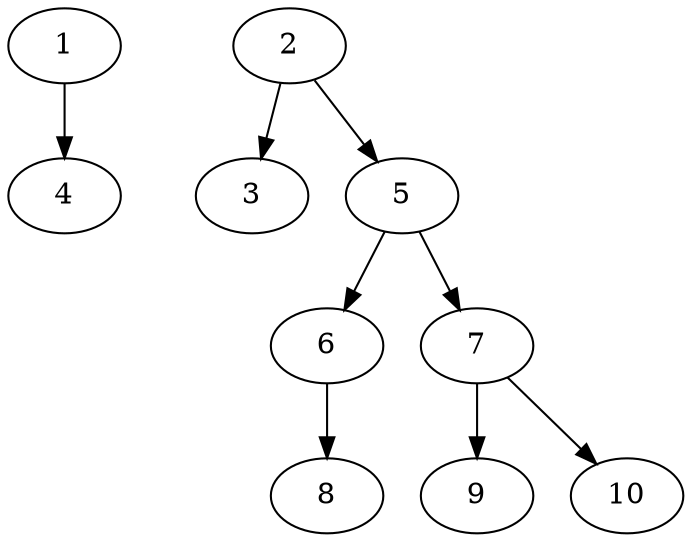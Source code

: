 // DAG automatically generated by daggen at Thu Oct  3 13:58:05 2019
// ./daggen --dot -n 10 --ccr 0.3 --fat 0.5 --regular 0.7 --density 0.5 --mindata 5242880 --maxdata 52428800 
digraph G {
  1 [size="66996907", alpha="0.08", expect_size="20099072"] 
  1 -> 4 [size ="20099072"]
  2 [size="140745387", alpha="0.11", expect_size="42223616"] 
  2 -> 3 [size ="42223616"]
  2 -> 5 [size ="42223616"]
  3 [size="151756800", alpha="0.09", expect_size="45527040"] 
  4 [size="92241920", alpha="0.08", expect_size="27672576"] 
  5 [size="123364693", alpha="0.07", expect_size="37009408"] 
  5 -> 6 [size ="37009408"]
  5 -> 7 [size ="37009408"]
  6 [size="32925013", alpha="0.14", expect_size="9877504"] 
  6 -> 8 [size ="9877504"]
  7 [size="93532160", alpha="0.00", expect_size="28059648"] 
  7 -> 9 [size ="28059648"]
  7 -> 10 [size ="28059648"]
  8 [size="43199147", alpha="0.02", expect_size="12959744"] 
  9 [size="120279040", alpha="0.00", expect_size="36083712"] 
  10 [size="125166933", alpha="0.10", expect_size="37550080"] 
}
